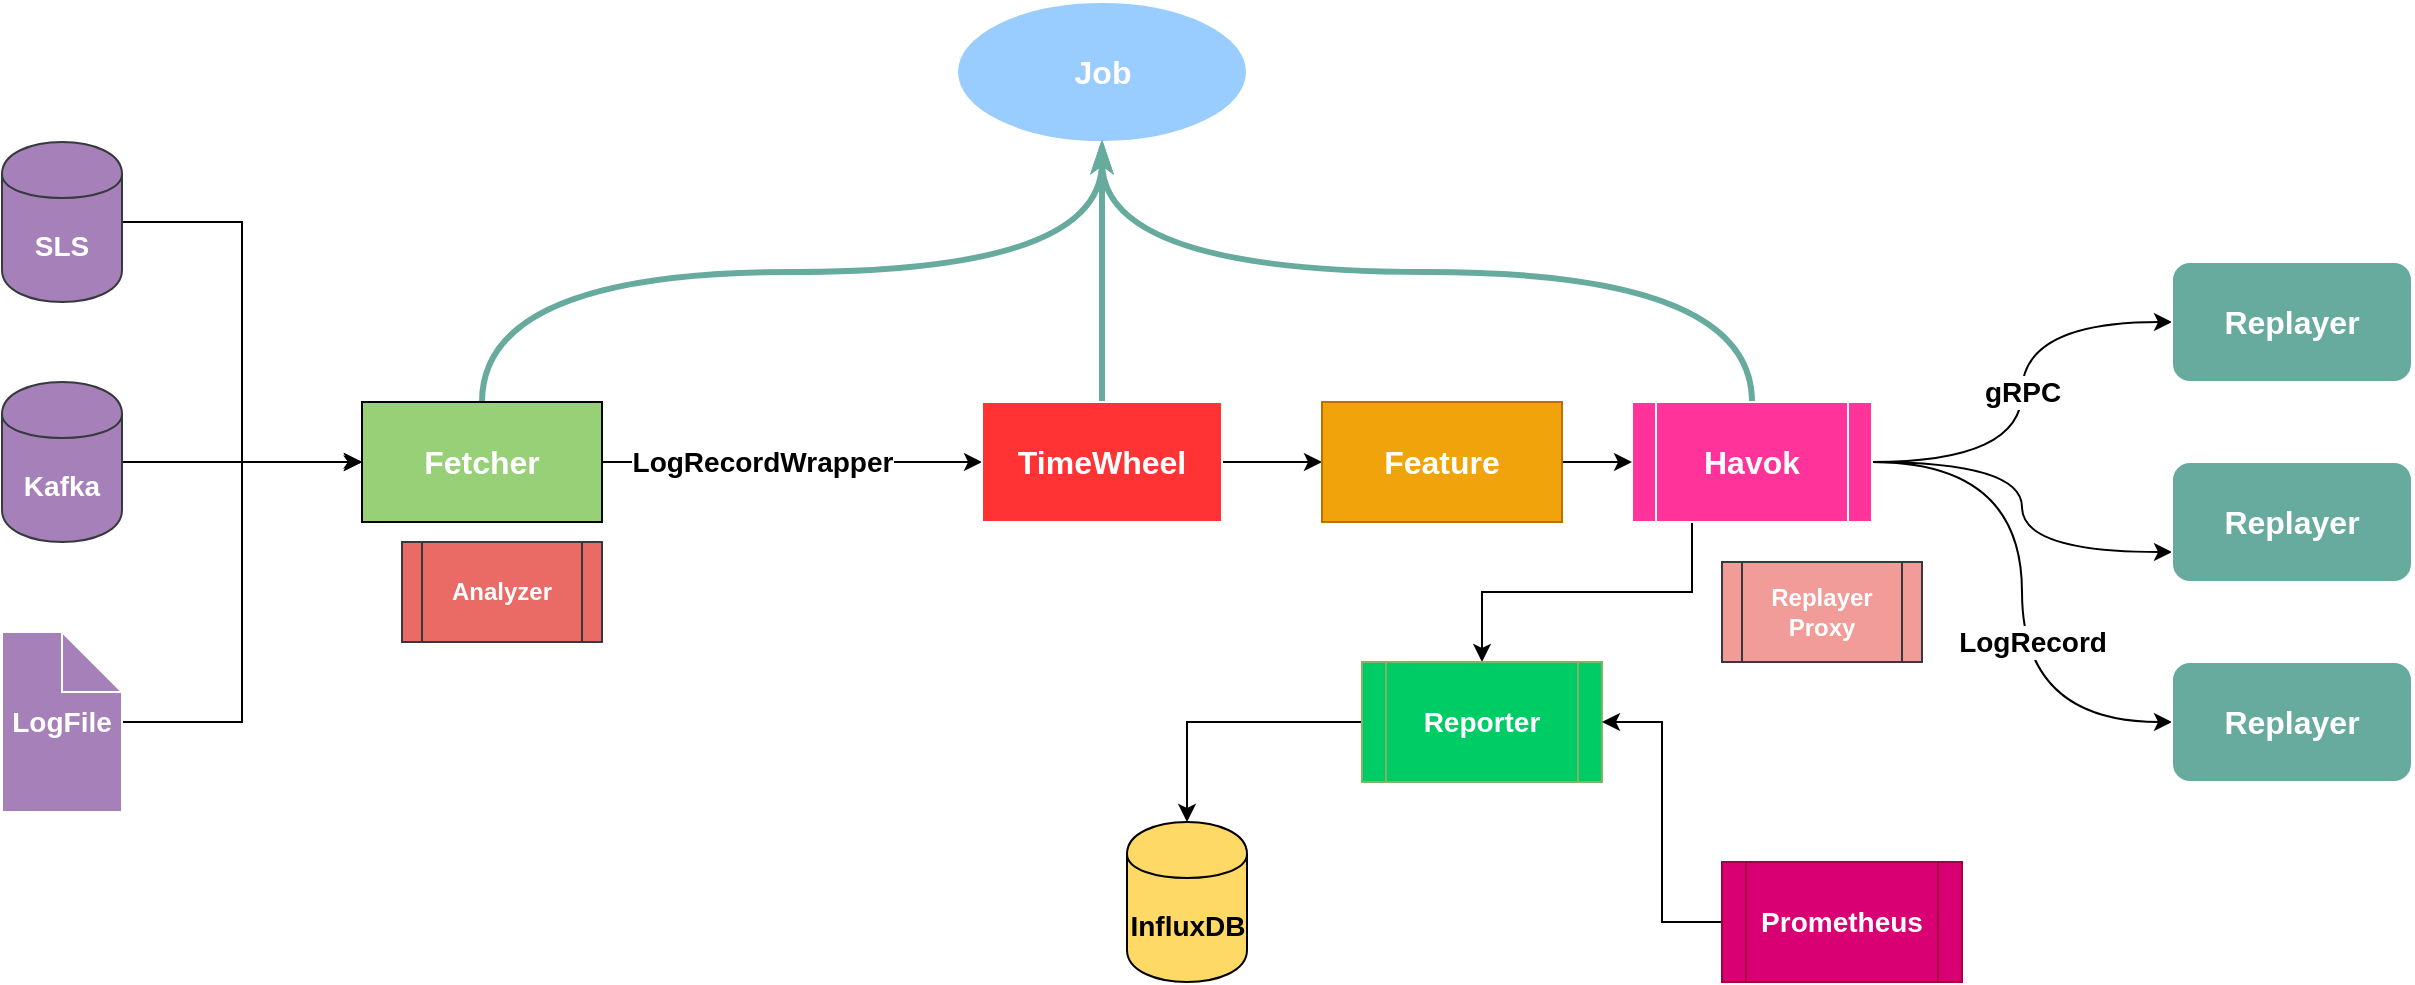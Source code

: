 <mxfile version="10.7.9" type="github"><diagram id="HzIVVMN7QpKf9u3zOBdB" name="Page-1"><mxGraphModel dx="1398" dy="795" grid="1" gridSize="10" guides="1" tooltips="1" connect="1" arrows="1" fold="1" page="1" pageScale="1" pageWidth="827" pageHeight="1169" math="0" shadow="0"><root><mxCell id="0"/><mxCell id="1" parent="0"/><mxCell id="UXVuzHSu1_Zt5v7AsA4U-1" style="edgeStyle=orthogonalEdgeStyle;rounded=0;html=1;jettySize=auto;orthogonalLoop=1;" parent="1" source="UXVuzHSu1_Zt5v7AsA4U-23" target="UXVuzHSu1_Zt5v7AsA4U-5" edge="1"><mxGeometry relative="1" as="geometry"/></mxCell><mxCell id="UXVuzHSu1_Zt5v7AsA4U-2" value="&lt;b&gt;&lt;font style=&quot;font-size: 14px&quot;&gt;LogRecordWrapper&lt;/font&gt;&lt;/b&gt;" style="text;html=1;resizable=0;points=[];align=center;verticalAlign=middle;labelBackgroundColor=#ffffff;" parent="UXVuzHSu1_Zt5v7AsA4U-1" vertex="1" connectable="0"><mxGeometry x="-0.116" y="-2" relative="1" as="geometry"><mxPoint x="-4" y="-2" as="offset"/></mxGeometry></mxCell><mxCell id="UXVuzHSu1_Zt5v7AsA4U-4" style="edgeStyle=orthogonalEdgeStyle;curved=1;html=1;endArrow=classicThin;endFill=1;jettySize=auto;orthogonalLoop=1;strokeColor=#67AB9F;strokeWidth=3;entryX=0.5;entryY=1;" parent="1" source="UXVuzHSu1_Zt5v7AsA4U-5" target="UXVuzHSu1_Zt5v7AsA4U-20" edge="1"><mxGeometry relative="1" as="geometry"><mxPoint x="640" y="130" as="targetPoint"/></mxGeometry></mxCell><mxCell id="Ll1mulXodjc0nhH2n843-5" style="edgeStyle=orthogonalEdgeStyle;rounded=0;orthogonalLoop=1;jettySize=auto;html=1;entryX=0;entryY=0.5;entryDx=0;entryDy=0;" edge="1" parent="1" source="UXVuzHSu1_Zt5v7AsA4U-5" target="Ll1mulXodjc0nhH2n843-4"><mxGeometry relative="1" as="geometry"/></mxCell><mxCell id="UXVuzHSu1_Zt5v7AsA4U-5" value="&lt;font style=&quot;font-size: 16px&quot; color=&quot;#ffffff&quot;&gt;&lt;b&gt;TimeWheel&lt;/b&gt;&lt;/font&gt;" style="rounded=0;whiteSpace=wrap;html=1;strokeColor=#FFFFFF;fillColor=#FF3333;" parent="1" vertex="1"><mxGeometry x="580" y="250" width="120" height="60" as="geometry"/></mxCell><mxCell id="UXVuzHSu1_Zt5v7AsA4U-6" style="edgeStyle=orthogonalEdgeStyle;rounded=0;html=1;entryX=0;entryY=0.5;jettySize=auto;orthogonalLoop=1;" parent="1" source="UXVuzHSu1_Zt5v7AsA4U-7" target="UXVuzHSu1_Zt5v7AsA4U-23" edge="1"><mxGeometry relative="1" as="geometry"/></mxCell><mxCell id="UXVuzHSu1_Zt5v7AsA4U-7" value="&lt;font color=&quot;#ffffff&quot;&gt;&lt;span style=&quot;font-size: 14px&quot;&gt;&lt;b&gt;SLS&lt;/b&gt;&lt;/span&gt;&lt;/font&gt;" style="shape=cylinder;whiteSpace=wrap;html=1;boundedLbl=1;backgroundOutline=1;strokeColor=#36393d;fillColor=#A680B8;" parent="1" vertex="1"><mxGeometry x="90" y="120" width="60" height="80" as="geometry"/></mxCell><mxCell id="UXVuzHSu1_Zt5v7AsA4U-8" style="edgeStyle=orthogonalEdgeStyle;rounded=0;html=1;jettySize=auto;orthogonalLoop=1;" parent="1" source="UXVuzHSu1_Zt5v7AsA4U-9" target="UXVuzHSu1_Zt5v7AsA4U-23" edge="1"><mxGeometry relative="1" as="geometry"/></mxCell><mxCell id="UXVuzHSu1_Zt5v7AsA4U-9" value="&lt;font color=&quot;#ffffff&quot;&gt;&lt;span style=&quot;font-size: 14px&quot;&gt;&lt;b&gt;Kafka&lt;/b&gt;&lt;/span&gt;&lt;/font&gt;" style="shape=cylinder;whiteSpace=wrap;html=1;boundedLbl=1;backgroundOutline=1;strokeColor=#36393d;fillColor=#A680B8;" parent="1" vertex="1"><mxGeometry x="90" y="240" width="60" height="80" as="geometry"/></mxCell><mxCell id="UXVuzHSu1_Zt5v7AsA4U-10" value="&lt;b&gt;&lt;font style=&quot;font-size: 14px&quot;&gt;gRPC&lt;/font&gt;&lt;/b&gt;" style="edgeStyle=orthogonalEdgeStyle;rounded=0;html=1;entryX=0;entryY=0.5;jettySize=auto;orthogonalLoop=1;curved=1;" parent="1" source="UXVuzHSu1_Zt5v7AsA4U-15" target="UXVuzHSu1_Zt5v7AsA4U-16" edge="1"><mxGeometry relative="1" as="geometry"/></mxCell><mxCell id="UXVuzHSu1_Zt5v7AsA4U-11" style="edgeStyle=orthogonalEdgeStyle;curved=1;rounded=0;html=1;entryX=0;entryY=0.75;jettySize=auto;orthogonalLoop=1;" parent="1" source="UXVuzHSu1_Zt5v7AsA4U-15" target="UXVuzHSu1_Zt5v7AsA4U-18" edge="1"><mxGeometry relative="1" as="geometry"/></mxCell><mxCell id="UXVuzHSu1_Zt5v7AsA4U-12" style="edgeStyle=orthogonalEdgeStyle;curved=1;rounded=0;html=1;entryX=0;entryY=0.5;jettySize=auto;orthogonalLoop=1;" parent="1" source="UXVuzHSu1_Zt5v7AsA4U-15" target="UXVuzHSu1_Zt5v7AsA4U-17" edge="1"><mxGeometry relative="1" as="geometry"/></mxCell><mxCell id="UXVuzHSu1_Zt5v7AsA4U-13" value="&lt;b&gt;&lt;font style=&quot;font-size: 14px&quot;&gt;LogRecord&lt;/font&gt;&lt;/b&gt;" style="text;html=1;resizable=0;points=[];align=center;verticalAlign=middle;labelBackgroundColor=#ffffff;" parent="UXVuzHSu1_Zt5v7AsA4U-12" vertex="1" connectable="0"><mxGeometry x="0.179" y="5" relative="1" as="geometry"><mxPoint as="offset"/></mxGeometry></mxCell><mxCell id="UXVuzHSu1_Zt5v7AsA4U-14" style="edgeStyle=orthogonalEdgeStyle;curved=1;html=1;entryX=0.5;entryY=1;endArrow=classicThin;endFill=1;jettySize=auto;orthogonalLoop=1;strokeColor=#67AB9F;strokeWidth=3;exitX=0.5;exitY=0;" parent="1" source="UXVuzHSu1_Zt5v7AsA4U-15" target="UXVuzHSu1_Zt5v7AsA4U-20" edge="1"><mxGeometry relative="1" as="geometry"/></mxCell><mxCell id="Ll1mulXodjc0nhH2n843-8" style="edgeStyle=orthogonalEdgeStyle;rounded=0;orthogonalLoop=1;jettySize=auto;html=1;exitX=0.25;exitY=1;exitDx=0;exitDy=0;entryX=0.5;entryY=0;entryDx=0;entryDy=0;" edge="1" parent="1" source="UXVuzHSu1_Zt5v7AsA4U-15" target="UXVuzHSu1_Zt5v7AsA4U-29"><mxGeometry relative="1" as="geometry"/></mxCell><mxCell id="UXVuzHSu1_Zt5v7AsA4U-15" value="&lt;font style=&quot;font-size: 16px&quot; color=&quot;#ffffff&quot;&gt;&lt;b&gt;Havok&lt;/b&gt;&lt;/font&gt;" style="shape=process;whiteSpace=wrap;html=1;backgroundOutline=1;strokeColor=#FFFFFF;fillColor=#FF3399;" parent="1" vertex="1"><mxGeometry x="905" y="250" width="120" height="60" as="geometry"/></mxCell><mxCell id="UXVuzHSu1_Zt5v7AsA4U-16" value="&lt;font color=&quot;#ffffff&quot; style=&quot;font-size: 16px&quot;&gt;&lt;b&gt;Replayer&lt;/b&gt;&lt;/font&gt;" style="rounded=1;whiteSpace=wrap;html=1;strokeColor=#FFFFFF;fillColor=#67AB9F;" parent="1" vertex="1"><mxGeometry x="1175" y="180" width="120" height="60" as="geometry"/></mxCell><mxCell id="UXVuzHSu1_Zt5v7AsA4U-17" value="&lt;font color=&quot;#ffffff&quot; style=&quot;font-size: 16px&quot;&gt;&lt;b&gt;Replayer&lt;/b&gt;&lt;/font&gt;" style="rounded=1;whiteSpace=wrap;html=1;strokeColor=#FFFFFF;fillColor=#67AB9F;" parent="1" vertex="1"><mxGeometry x="1175" y="380" width="120" height="60" as="geometry"/></mxCell><mxCell id="UXVuzHSu1_Zt5v7AsA4U-18" value="&lt;font color=&quot;#ffffff&quot; style=&quot;font-size: 16px&quot;&gt;&lt;b&gt;Replayer&lt;/b&gt;&lt;/font&gt;" style="rounded=1;whiteSpace=wrap;html=1;strokeColor=#FFFFFF;fillColor=#67AB9F;" parent="1" vertex="1"><mxGeometry x="1175" y="280" width="120" height="60" as="geometry"/></mxCell><mxCell id="UXVuzHSu1_Zt5v7AsA4U-19" value="&lt;font color=&quot;#ffffff&quot;&gt;&lt;b&gt;Replayer Proxy&lt;/b&gt;&lt;/font&gt;" style="shape=process;whiteSpace=wrap;html=1;backgroundOutline=1;fillColor=#F19C99;strokeColor=#36393d;" parent="1" vertex="1"><mxGeometry x="950" y="330" width="100" height="50" as="geometry"/></mxCell><mxCell id="UXVuzHSu1_Zt5v7AsA4U-20" value="&lt;font style=&quot;font-size: 16px&quot; color=&quot;#ffffff&quot;&gt;&lt;b&gt;Job&lt;/b&gt;&lt;/font&gt;" style="ellipse;whiteSpace=wrap;html=1;strokeColor=#FFFFFF;fillColor=#99CCFF;gradientColor=none;" parent="1" vertex="1"><mxGeometry x="567.5" y="50" width="145" height="70" as="geometry"/></mxCell><mxCell id="UXVuzHSu1_Zt5v7AsA4U-21" style="edgeStyle=orthogonalEdgeStyle;curved=1;html=1;endArrow=classicThin;endFill=1;jettySize=auto;orthogonalLoop=1;strokeColor=#67AB9F;strokeWidth=3;exitX=0.5;exitY=0;" parent="1" source="UXVuzHSu1_Zt5v7AsA4U-23" target="UXVuzHSu1_Zt5v7AsA4U-20" edge="1"><mxGeometry relative="1" as="geometry"/></mxCell><mxCell id="UXVuzHSu1_Zt5v7AsA4U-22" value="" style="group" parent="1" vertex="1" connectable="0"><mxGeometry x="270" y="250" width="120" height="120" as="geometry"/></mxCell><mxCell id="UXVuzHSu1_Zt5v7AsA4U-23" value="&lt;font color=&quot;#ffffff&quot; style=&quot;font-size: 16px&quot;&gt;&lt;b&gt;Fetcher&lt;/b&gt;&lt;/font&gt;" style="rounded=0;whiteSpace=wrap;html=1;fillColor=#97D077;" parent="UXVuzHSu1_Zt5v7AsA4U-22" vertex="1"><mxGeometry width="120" height="60" as="geometry"/></mxCell><mxCell id="UXVuzHSu1_Zt5v7AsA4U-24" value="&lt;font color=&quot;#ffffff&quot;&gt;&lt;b&gt;Analyzer&lt;/b&gt;&lt;/font&gt;" style="shape=process;whiteSpace=wrap;html=1;backgroundOutline=1;fillColor=#EA6B66;strokeColor=#36393d;" parent="UXVuzHSu1_Zt5v7AsA4U-22" vertex="1"><mxGeometry x="20" y="70" width="100" height="50" as="geometry"/></mxCell><mxCell id="UXVuzHSu1_Zt5v7AsA4U-25" style="html=1;entryX=0;entryY=0.5;endArrow=classicThin;endFill=1;jettySize=auto;orthogonalLoop=1;strokeColor=#000000;strokeWidth=1;edgeStyle=orthogonalEdgeStyle;rounded=0;" parent="1" source="UXVuzHSu1_Zt5v7AsA4U-26" target="UXVuzHSu1_Zt5v7AsA4U-23" edge="1"><mxGeometry relative="1" as="geometry"/></mxCell><mxCell id="UXVuzHSu1_Zt5v7AsA4U-26" value="&lt;font style=&quot;font-size: 14px&quot; color=&quot;#ffffff&quot;&gt;&lt;b&gt;LogFile&lt;/b&gt;&lt;/font&gt;" style="shape=note;whiteSpace=wrap;html=1;backgroundOutline=1;strokeColor=#FFFFFF;fillColor=#A680B8;gradientColor=none;" parent="1" vertex="1"><mxGeometry x="90" y="365" width="60" height="90" as="geometry"/></mxCell><mxCell id="UXVuzHSu1_Zt5v7AsA4U-28" style="edgeStyle=orthogonalEdgeStyle;rounded=0;html=1;entryX=0.5;entryY=0;jettySize=auto;orthogonalLoop=1;" parent="1" source="UXVuzHSu1_Zt5v7AsA4U-29" target="UXVuzHSu1_Zt5v7AsA4U-30" edge="1"><mxGeometry relative="1" as="geometry"/></mxCell><mxCell id="UXVuzHSu1_Zt5v7AsA4U-29" value="&lt;font style=&quot;font-size: 14px&quot; color=&quot;#ffffff&quot;&gt;&lt;b&gt;Reporter&lt;/b&gt;&lt;/font&gt;" style="shape=process;whiteSpace=wrap;html=1;backgroundOutline=1;fillColor=#00CC66;strokeColor=#82b366;" parent="1" vertex="1"><mxGeometry x="770" y="380" width="120" height="60" as="geometry"/></mxCell><mxCell id="UXVuzHSu1_Zt5v7AsA4U-30" value="&lt;font style=&quot;font-size: 14px&quot;&gt;&lt;b&gt;InfluxDB&lt;/b&gt;&lt;/font&gt;" style="shape=cylinder;whiteSpace=wrap;html=1;boundedLbl=1;backgroundOutline=1;fillColor=#FFD966;" parent="1" vertex="1"><mxGeometry x="652.5" y="460" width="60" height="80" as="geometry"/></mxCell><mxCell id="Ll1mulXodjc0nhH2n843-3" style="edgeStyle=orthogonalEdgeStyle;rounded=0;orthogonalLoop=1;jettySize=auto;html=1;entryX=1;entryY=0.5;entryDx=0;entryDy=0;" edge="1" parent="1" source="Ll1mulXodjc0nhH2n843-1" target="UXVuzHSu1_Zt5v7AsA4U-29"><mxGeometry relative="1" as="geometry"/></mxCell><mxCell id="Ll1mulXodjc0nhH2n843-1" value="&lt;font style=&quot;font-size: 14px&quot; color=&quot;#ffffff&quot;&gt;&lt;b&gt;Prometheus&lt;/b&gt;&lt;/font&gt;" style="shape=process;whiteSpace=wrap;html=1;backgroundOutline=1;fillColor=#d80073;strokeColor=#A50040;fontColor=#ffffff;" vertex="1" parent="1"><mxGeometry x="950" y="480" width="120" height="60" as="geometry"/></mxCell><mxCell id="Ll1mulXodjc0nhH2n843-6" style="edgeStyle=orthogonalEdgeStyle;rounded=0;orthogonalLoop=1;jettySize=auto;html=1;entryX=0;entryY=0.5;entryDx=0;entryDy=0;" edge="1" parent="1" source="Ll1mulXodjc0nhH2n843-4" target="UXVuzHSu1_Zt5v7AsA4U-15"><mxGeometry relative="1" as="geometry"/></mxCell><mxCell id="Ll1mulXodjc0nhH2n843-4" value="&lt;font style=&quot;font-size: 16px&quot; color=&quot;#ffffff&quot;&gt;&lt;b&gt;Feature&lt;/b&gt;&lt;/font&gt;" style="rounded=0;whiteSpace=wrap;html=1;strokeColor=#BD7000;fillColor=#f0a30a;fontColor=#ffffff;" vertex="1" parent="1"><mxGeometry x="750" y="250" width="120" height="60" as="geometry"/></mxCell></root></mxGraphModel></diagram></mxfile>